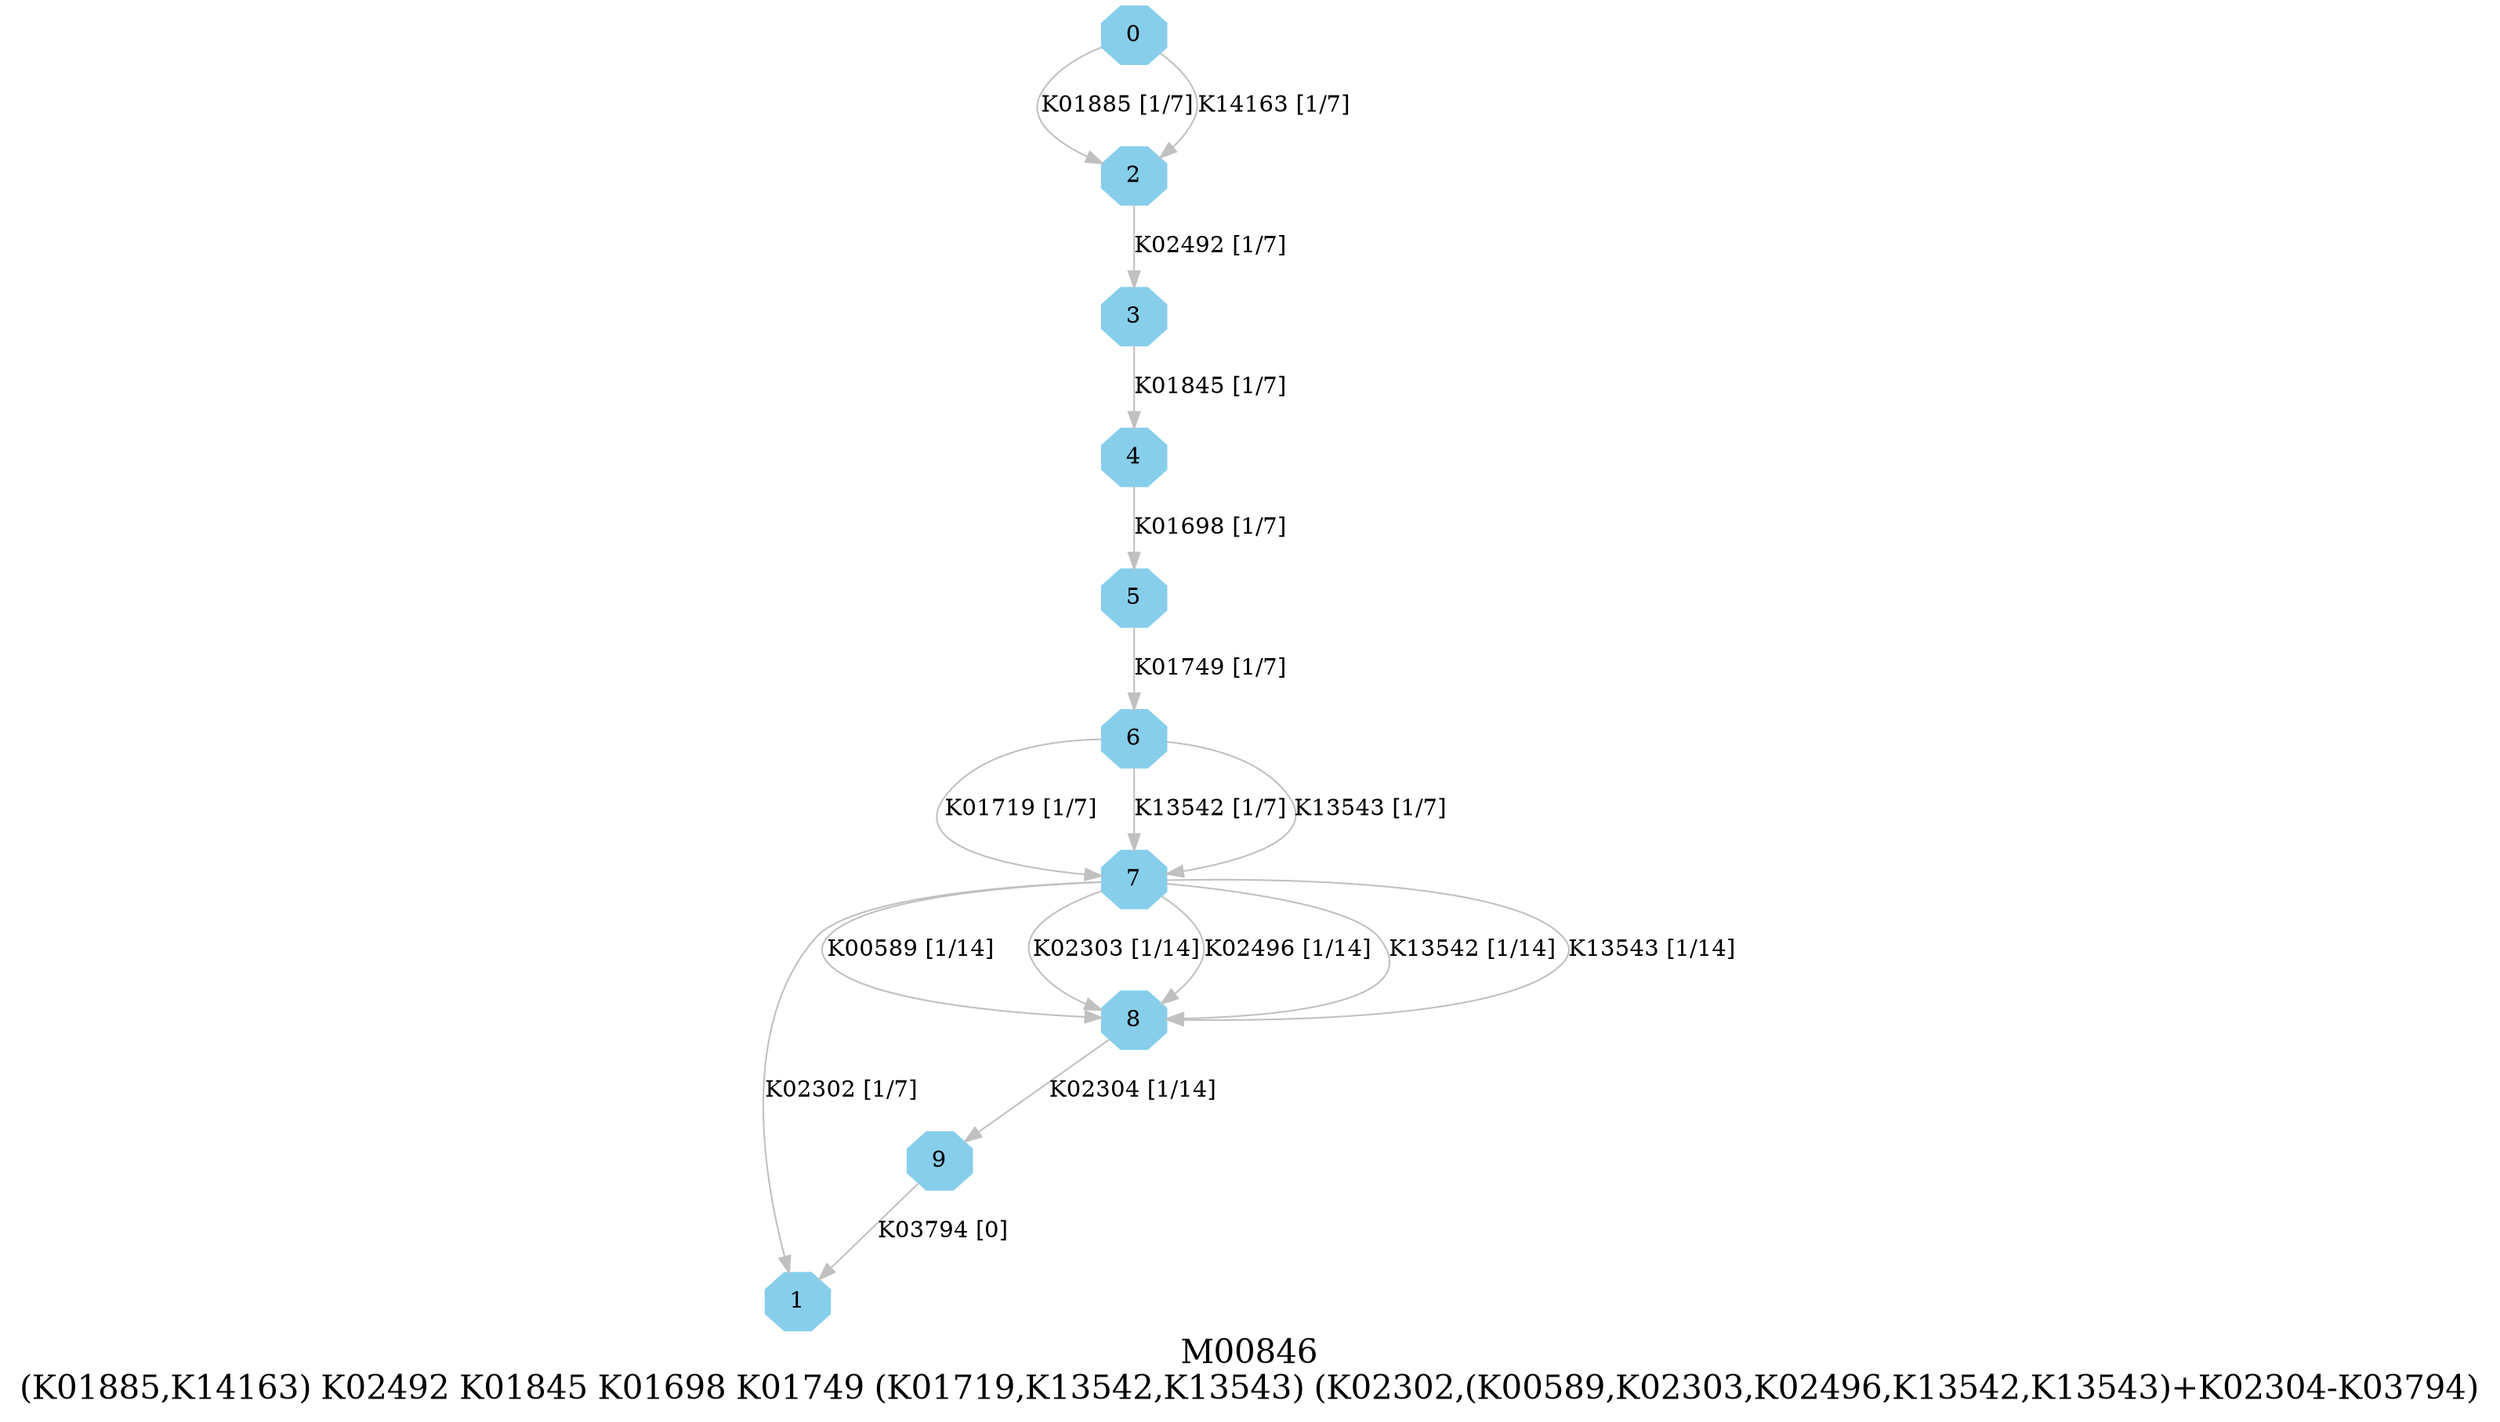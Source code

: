 digraph G {
graph [label="M00846
(K01885,K14163) K02492 K01845 K01698 K01749 (K01719,K13542,K13543) (K02302,(K00589,K02303,K02496,K13542,K13543)+K02304-K03794)",fontsize=20];
node [shape=box,style=filled];
edge [len=3,color=grey];
{node [width=.3,height=.3,shape=octagon,style=filled,color=skyblue] 0 1 2 3 4 5 6 7 8 9 }
0 -> 2 [label="K01885 [1/7]"];
0 -> 2 [label="K14163 [1/7]"];
2 -> 3 [label="K02492 [1/7]"];
3 -> 4 [label="K01845 [1/7]"];
4 -> 5 [label="K01698 [1/7]"];
5 -> 6 [label="K01749 [1/7]"];
6 -> 7 [label="K01719 [1/7]"];
6 -> 7 [label="K13542 [1/7]"];
6 -> 7 [label="K13543 [1/7]"];
7 -> 1 [label="K02302 [1/7]"];
7 -> 8 [label="K00589 [1/14]"];
7 -> 8 [label="K02303 [1/14]"];
7 -> 8 [label="K02496 [1/14]"];
7 -> 8 [label="K13542 [1/14]"];
7 -> 8 [label="K13543 [1/14]"];
8 -> 9 [label="K02304 [1/14]"];
9 -> 1 [label="K03794 [0]"];
}